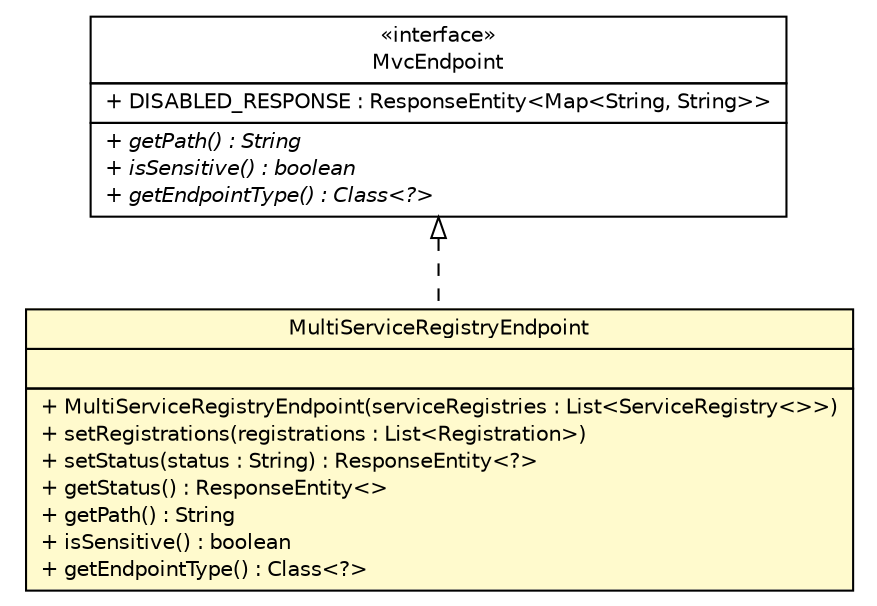#!/usr/local/bin/dot
#
# Class diagram 
# Generated by UMLGraph version R5_6-24-gf6e263 (http://www.umlgraph.org/)
#

digraph G {
	edge [fontname="Helvetica",fontsize=10,labelfontname="Helvetica",labelfontsize=10];
	node [fontname="Helvetica",fontsize=10,shape=plaintext];
	nodesep=0.25;
	ranksep=0.5;
	// org.springframework.cloud.client.serviceregistry.endpoint.MultiServiceRegistryEndpoint
	c80 [label=<<table title="org.springframework.cloud.client.serviceregistry.endpoint.MultiServiceRegistryEndpoint" border="0" cellborder="1" cellspacing="0" cellpadding="2" port="p" bgcolor="lemonChiffon" href="./MultiServiceRegistryEndpoint.html">
		<tr><td><table border="0" cellspacing="0" cellpadding="1">
<tr><td align="center" balign="center"> MultiServiceRegistryEndpoint </td></tr>
		</table></td></tr>
		<tr><td><table border="0" cellspacing="0" cellpadding="1">
<tr><td align="left" balign="left">  </td></tr>
		</table></td></tr>
		<tr><td><table border="0" cellspacing="0" cellpadding="1">
<tr><td align="left" balign="left"> + MultiServiceRegistryEndpoint(serviceRegistries : List&lt;ServiceRegistry&lt;&gt;&gt;) </td></tr>
<tr><td align="left" balign="left"> + setRegistrations(registrations : List&lt;Registration&gt;) </td></tr>
<tr><td align="left" balign="left"> + setStatus(status : String) : ResponseEntity&lt;?&gt; </td></tr>
<tr><td align="left" balign="left"> + getStatus() : ResponseEntity&lt;&gt; </td></tr>
<tr><td align="left" balign="left"> + getPath() : String </td></tr>
<tr><td align="left" balign="left"> + isSensitive() : boolean </td></tr>
<tr><td align="left" balign="left"> + getEndpointType() : Class&lt;?&gt; </td></tr>
		</table></td></tr>
		</table>>, URL="./MultiServiceRegistryEndpoint.html", fontname="Helvetica", fontcolor="black", fontsize=10.0];
	//org.springframework.cloud.client.serviceregistry.endpoint.MultiServiceRegistryEndpoint implements org.springframework.boot.actuate.endpoint.mvc.MvcEndpoint
	c83:p -> c80:p [dir=back,arrowtail=empty,style=dashed];
	// org.springframework.boot.actuate.endpoint.mvc.MvcEndpoint
	c83 [label=<<table title="org.springframework.boot.actuate.endpoint.mvc.MvcEndpoint" border="0" cellborder="1" cellspacing="0" cellpadding="2" port="p" href="http://java.sun.com/j2se/1.4.2/docs/api/org/springframework/boot/actuate/endpoint/mvc/MvcEndpoint.html">
		<tr><td><table border="0" cellspacing="0" cellpadding="1">
<tr><td align="center" balign="center"> &#171;interface&#187; </td></tr>
<tr><td align="center" balign="center"> MvcEndpoint </td></tr>
		</table></td></tr>
		<tr><td><table border="0" cellspacing="0" cellpadding="1">
<tr><td align="left" balign="left"> + DISABLED_RESPONSE : ResponseEntity&lt;Map&lt;String, String&gt;&gt; </td></tr>
		</table></td></tr>
		<tr><td><table border="0" cellspacing="0" cellpadding="1">
<tr><td align="left" balign="left"><font face="Helvetica-Oblique" point-size="10.0"> + getPath() : String </font></td></tr>
<tr><td align="left" balign="left"><font face="Helvetica-Oblique" point-size="10.0"> + isSensitive() : boolean </font></td></tr>
<tr><td align="left" balign="left"><font face="Helvetica-Oblique" point-size="10.0"> + getEndpointType() : Class&lt;?&gt; </font></td></tr>
		</table></td></tr>
		</table>>, URL="http://java.sun.com/j2se/1.4.2/docs/api/org/springframework/boot/actuate/endpoint/mvc/MvcEndpoint.html", fontname="Helvetica", fontcolor="black", fontsize=10.0];
}


